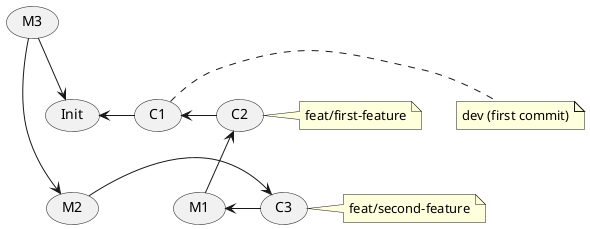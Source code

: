 @startuml

(Init) <-r- (C1)
note right of C1 : dev (first commit)

(C1) <-r- (C2)
note right of C2 : feat/first-feature

(C2) <-- (M1)

(M1) <-r- (C3)
note right of C3 : feat/second-feature

(C3) <-l- (M2)

(Init) <-u- (M3)
(M2) <-u- (M3)

@enduml